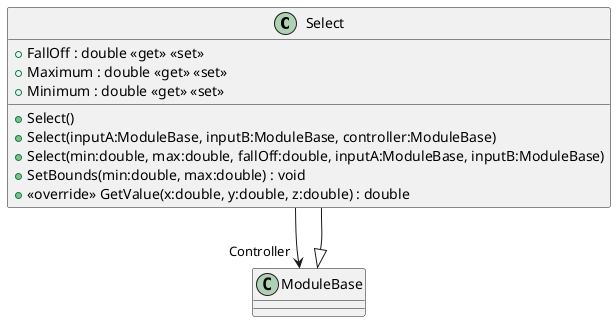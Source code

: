 @startuml
class Select {
    + FallOff : double <<get>> <<set>>
    + Maximum : double <<get>> <<set>>
    + Minimum : double <<get>> <<set>>
    + Select()
    + Select(inputA:ModuleBase, inputB:ModuleBase, controller:ModuleBase)
    + Select(min:double, max:double, fallOff:double, inputA:ModuleBase, inputB:ModuleBase)
    + SetBounds(min:double, max:double) : void
    + <<override>> GetValue(x:double, y:double, z:double) : double
}
ModuleBase <|-- Select
Select --> "Controller" ModuleBase
@enduml

